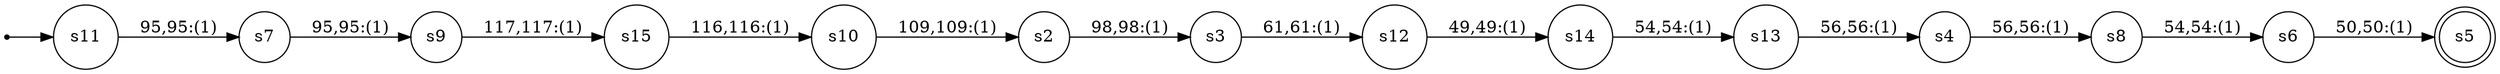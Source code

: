 
      digraph G {
        rankdir=LR;
        init [shape=point];
        node [shape = doublecircle];
        s5
        node [shape = circle];
        init -> s11;
        s15 -> s10 [label = "116,116:(1)"]
        s14 -> s13 [label = "54,54:(1)"]
        s13 -> s4 [label = "56,56:(1)"]
        s12 -> s14 [label = "49,49:(1)"]
        s11 -> s7 [label = "95,95:(1)"]
        s10 -> s2 [label = "109,109:(1)"]
        s9 -> s15 [label = "117,117:(1)"]
        s8 -> s6 [label = "54,54:(1)"]
        s7 -> s9 [label = "95,95:(1)"]
        s6 -> s5 [label = "50,50:(1)"]
        s4 -> s8 [label = "56,56:(1)"]
        s3 -> s12 [label = "61,61:(1)"]
        s2 -> s3 [label = "98,98:(1)"]}